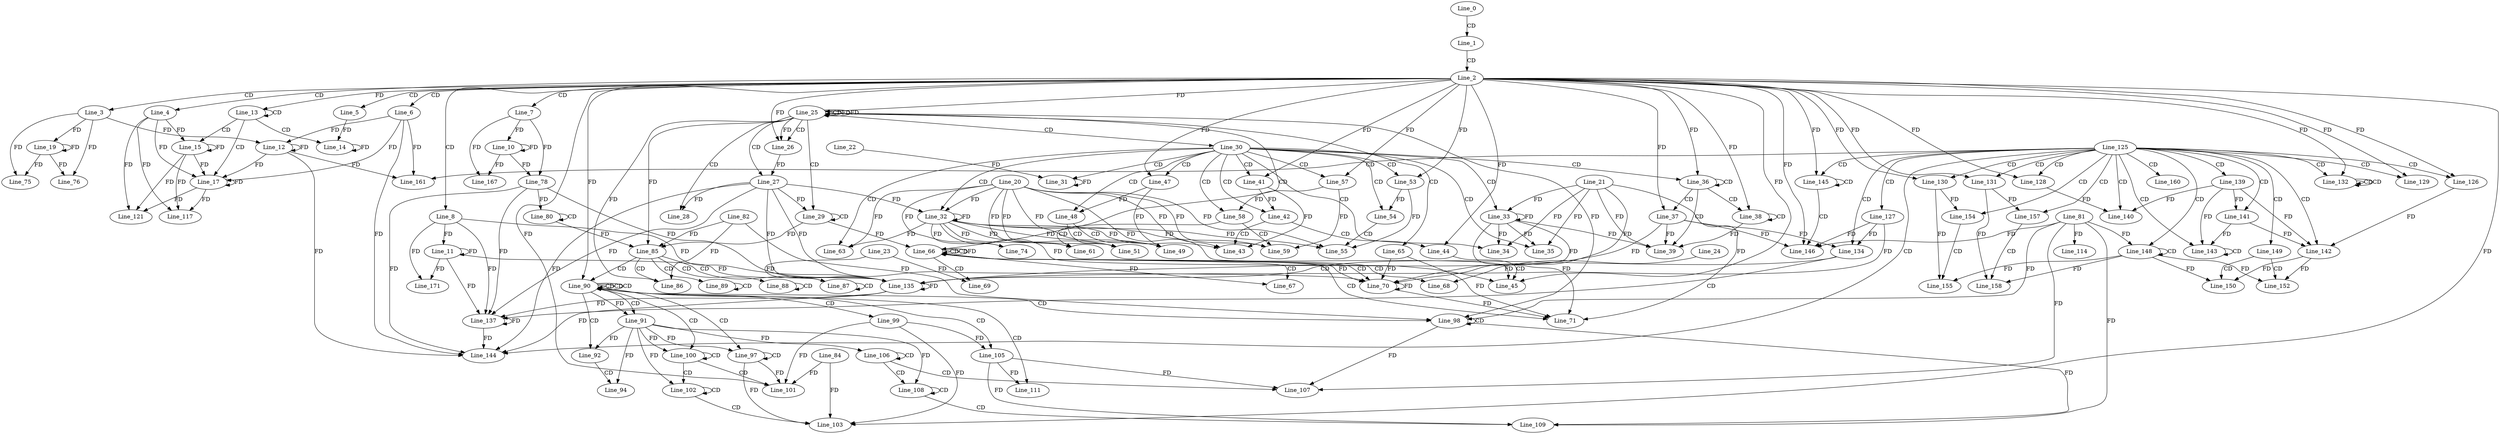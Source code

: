 digraph G {
  Line_0;
  Line_1;
  Line_2;
  Line_3;
  Line_4;
  Line_5;
  Line_6;
  Line_7;
  Line_8;
  Line_10;
  Line_10;
  Line_11;
  Line_11;
  Line_12;
  Line_13;
  Line_13;
  Line_13;
  Line_14;
  Line_15;
  Line_17;
  Line_19;
  Line_25;
  Line_25;
  Line_25;
  Line_25;
  Line_26;
  Line_26;
  Line_27;
  Line_27;
  Line_28;
  Line_29;
  Line_29;
  Line_30;
  Line_31;
  Line_22;
  Line_32;
  Line_20;
  Line_32;
  Line_33;
  Line_21;
  Line_34;
  Line_35;
  Line_36;
  Line_36;
  Line_36;
  Line_37;
  Line_37;
  Line_38;
  Line_38;
  Line_39;
  Line_41;
  Line_41;
  Line_42;
  Line_43;
  Line_44;
  Line_45;
  Line_47;
  Line_47;
  Line_48;
  Line_49;
  Line_51;
  Line_53;
  Line_53;
  Line_54;
  Line_55;
  Line_57;
  Line_57;
  Line_58;
  Line_59;
  Line_61;
  Line_63;
  Line_65;
  Line_66;
  Line_66;
  Line_67;
  Line_68;
  Line_24;
  Line_69;
  Line_23;
  Line_70;
  Line_70;
  Line_71;
  Line_74;
  Line_75;
  Line_76;
  Line_78;
  Line_80;
  Line_80;
  Line_78;
  Line_85;
  Line_82;
  Line_86;
  Line_87;
  Line_87;
  Line_87;
  Line_88;
  Line_88;
  Line_89;
  Line_89;
  Line_90;
  Line_90;
  Line_90;
  Line_90;
  Line_91;
  Line_91;
  Line_92;
  Line_92;
  Line_94;
  Line_94;
  Line_97;
  Line_97;
  Line_97;
  Line_98;
  Line_98;
  Line_81;
  Line_99;
  Line_100;
  Line_100;
  Line_100;
  Line_101;
  Line_84;
  Line_101;
  Line_102;
  Line_102;
  Line_102;
  Line_103;
  Line_103;
  Line_105;
  Line_105;
  Line_106;
  Line_106;
  Line_106;
  Line_107;
  Line_107;
  Line_108;
  Line_108;
  Line_108;
  Line_109;
  Line_109;
  Line_111;
  Line_114;
  Line_117;
  Line_121;
  Line_125;
  Line_126;
  Line_126;
  Line_127;
  Line_127;
  Line_128;
  Line_128;
  Line_129;
  Line_129;
  Line_130;
  Line_130;
  Line_131;
  Line_131;
  Line_132;
  Line_132;
  Line_132;
  Line_132;
  Line_134;
  Line_135;
  Line_135;
  Line_135;
  Line_137;
  Line_137;
  Line_139;
  Line_140;
  Line_140;
  Line_141;
  Line_141;
  Line_142;
  Line_142;
  Line_142;
  Line_143;
  Line_143;
  Line_144;
  Line_145;
  Line_145;
  Line_145;
  Line_146;
  Line_146;
  Line_148;
  Line_148;
  Line_149;
  Line_150;
  Line_152;
  Line_154;
  Line_155;
  Line_157;
  Line_158;
  Line_160;
  Line_161;
  Line_167;
  Line_171;
  Line_0 -> Line_1 [ label="CD" ];
  Line_1 -> Line_2 [ label="CD" ];
  Line_2 -> Line_3 [ label="CD" ];
  Line_2 -> Line_4 [ label="CD" ];
  Line_2 -> Line_5 [ label="CD" ];
  Line_2 -> Line_6 [ label="CD" ];
  Line_2 -> Line_7 [ label="CD" ];
  Line_2 -> Line_8 [ label="CD" ];
  Line_7 -> Line_10 [ label="FD" ];
  Line_10 -> Line_10 [ label="FD" ];
  Line_8 -> Line_11 [ label="FD" ];
  Line_11 -> Line_11 [ label="FD" ];
  Line_6 -> Line_12 [ label="FD" ];
  Line_12 -> Line_12 [ label="FD" ];
  Line_3 -> Line_12 [ label="FD" ];
  Line_13 -> Line_13 [ label="CD" ];
  Line_2 -> Line_13 [ label="FD" ];
  Line_13 -> Line_14 [ label="CD" ];
  Line_5 -> Line_14 [ label="FD" ];
  Line_14 -> Line_14 [ label="FD" ];
  Line_13 -> Line_15 [ label="CD" ];
  Line_4 -> Line_15 [ label="FD" ];
  Line_15 -> Line_15 [ label="FD" ];
  Line_13 -> Line_17 [ label="CD" ];
  Line_4 -> Line_17 [ label="FD" ];
  Line_15 -> Line_17 [ label="FD" ];
  Line_17 -> Line_17 [ label="FD" ];
  Line_6 -> Line_17 [ label="FD" ];
  Line_12 -> Line_17 [ label="FD" ];
  Line_3 -> Line_19 [ label="FD" ];
  Line_19 -> Line_19 [ label="FD" ];
  Line_25 -> Line_25 [ label="CD" ];
  Line_2 -> Line_25 [ label="FD" ];
  Line_25 -> Line_25 [ label="FD" ];
  Line_25 -> Line_26 [ label="CD" ];
  Line_2 -> Line_26 [ label="FD" ];
  Line_25 -> Line_26 [ label="FD" ];
  Line_25 -> Line_27 [ label="CD" ];
  Line_26 -> Line_27 [ label="FD" ];
  Line_25 -> Line_28 [ label="CD" ];
  Line_27 -> Line_28 [ label="FD" ];
  Line_25 -> Line_29 [ label="CD" ];
  Line_29 -> Line_29 [ label="CD" ];
  Line_27 -> Line_29 [ label="FD" ];
  Line_25 -> Line_30 [ label="CD" ];
  Line_30 -> Line_31 [ label="CD" ];
  Line_31 -> Line_31 [ label="FD" ];
  Line_22 -> Line_31 [ label="FD" ];
  Line_30 -> Line_32 [ label="CD" ];
  Line_32 -> Line_32 [ label="FD" ];
  Line_20 -> Line_32 [ label="FD" ];
  Line_27 -> Line_32 [ label="FD" ];
  Line_30 -> Line_33 [ label="CD" ];
  Line_33 -> Line_33 [ label="FD" ];
  Line_21 -> Line_33 [ label="FD" ];
  Line_30 -> Line_34 [ label="CD" ];
  Line_33 -> Line_34 [ label="FD" ];
  Line_21 -> Line_34 [ label="FD" ];
  Line_30 -> Line_35 [ label="CD" ];
  Line_33 -> Line_35 [ label="FD" ];
  Line_21 -> Line_35 [ label="FD" ];
  Line_30 -> Line_36 [ label="CD" ];
  Line_36 -> Line_36 [ label="CD" ];
  Line_2 -> Line_36 [ label="FD" ];
  Line_36 -> Line_37 [ label="CD" ];
  Line_2 -> Line_37 [ label="FD" ];
  Line_36 -> Line_38 [ label="CD" ];
  Line_38 -> Line_38 [ label="CD" ];
  Line_2 -> Line_38 [ label="FD" ];
  Line_36 -> Line_39 [ label="CD" ];
  Line_33 -> Line_39 [ label="FD" ];
  Line_21 -> Line_39 [ label="FD" ];
  Line_37 -> Line_39 [ label="FD" ];
  Line_38 -> Line_39 [ label="FD" ];
  Line_30 -> Line_41 [ label="CD" ];
  Line_2 -> Line_41 [ label="FD" ];
  Line_30 -> Line_42 [ label="CD" ];
  Line_41 -> Line_42 [ label="FD" ];
  Line_42 -> Line_43 [ label="CD" ];
  Line_32 -> Line_43 [ label="FD" ];
  Line_20 -> Line_43 [ label="FD" ];
  Line_41 -> Line_43 [ label="FD" ];
  Line_42 -> Line_44 [ label="CD" ];
  Line_2 -> Line_44 [ label="FD" ];
  Line_44 -> Line_45 [ label="CD" ];
  Line_32 -> Line_45 [ label="FD" ];
  Line_20 -> Line_45 [ label="FD" ];
  Line_2 -> Line_45 [ label="FD" ];
  Line_30 -> Line_47 [ label="CD" ];
  Line_2 -> Line_47 [ label="FD" ];
  Line_30 -> Line_48 [ label="CD" ];
  Line_47 -> Line_48 [ label="FD" ];
  Line_48 -> Line_49 [ label="CD" ];
  Line_32 -> Line_49 [ label="FD" ];
  Line_20 -> Line_49 [ label="FD" ];
  Line_47 -> Line_49 [ label="FD" ];
  Line_48 -> Line_51 [ label="CD" ];
  Line_32 -> Line_51 [ label="FD" ];
  Line_20 -> Line_51 [ label="FD" ];
  Line_30 -> Line_53 [ label="CD" ];
  Line_2 -> Line_53 [ label="FD" ];
  Line_30 -> Line_54 [ label="CD" ];
  Line_53 -> Line_54 [ label="FD" ];
  Line_54 -> Line_55 [ label="CD" ];
  Line_32 -> Line_55 [ label="FD" ];
  Line_20 -> Line_55 [ label="FD" ];
  Line_53 -> Line_55 [ label="FD" ];
  Line_30 -> Line_57 [ label="CD" ];
  Line_2 -> Line_57 [ label="FD" ];
  Line_30 -> Line_58 [ label="CD" ];
  Line_57 -> Line_58 [ label="FD" ];
  Line_58 -> Line_59 [ label="CD" ];
  Line_32 -> Line_59 [ label="FD" ];
  Line_20 -> Line_59 [ label="FD" ];
  Line_57 -> Line_59 [ label="FD" ];
  Line_58 -> Line_61 [ label="CD" ];
  Line_32 -> Line_61 [ label="FD" ];
  Line_20 -> Line_61 [ label="FD" ];
  Line_30 -> Line_63 [ label="CD" ];
  Line_32 -> Line_63 [ label="FD" ];
  Line_20 -> Line_63 [ label="FD" ];
  Line_25 -> Line_65 [ label="CD" ];
  Line_25 -> Line_66 [ label="CD" ];
  Line_66 -> Line_66 [ label="CD" ];
  Line_29 -> Line_66 [ label="FD" ];
  Line_66 -> Line_66 [ label="CD" ];
  Line_66 -> Line_67 [ label="CD" ];
  Line_66 -> Line_67 [ label="FD" ];
  Line_66 -> Line_68 [ label="CD" ];
  Line_24 -> Line_68 [ label="FD" ];
  Line_66 -> Line_69 [ label="CD" ];
  Line_23 -> Line_69 [ label="FD" ];
  Line_66 -> Line_70 [ label="CD" ];
  Line_70 -> Line_70 [ label="FD" ];
  Line_65 -> Line_70 [ label="FD" ];
  Line_33 -> Line_70 [ label="FD" ];
  Line_21 -> Line_70 [ label="FD" ];
  Line_27 -> Line_70 [ label="FD" ];
  Line_66 -> Line_70 [ label="FD" ];
  Line_66 -> Line_71 [ label="CD" ];
  Line_33 -> Line_71 [ label="FD" ];
  Line_21 -> Line_71 [ label="FD" ];
  Line_70 -> Line_71 [ label="FD" ];
  Line_65 -> Line_71 [ label="FD" ];
  Line_32 -> Line_74 [ label="FD" ];
  Line_20 -> Line_74 [ label="FD" ];
  Line_3 -> Line_75 [ label="FD" ];
  Line_19 -> Line_75 [ label="FD" ];
  Line_3 -> Line_76 [ label="FD" ];
  Line_19 -> Line_76 [ label="FD" ];
  Line_7 -> Line_78 [ label="FD" ];
  Line_10 -> Line_78 [ label="FD" ];
  Line_80 -> Line_80 [ label="CD" ];
  Line_78 -> Line_80 [ label="FD" ];
  Line_25 -> Line_85 [ label="FD" ];
  Line_82 -> Line_85 [ label="FD" ];
  Line_29 -> Line_85 [ label="FD" ];
  Line_80 -> Line_85 [ label="FD" ];
  Line_85 -> Line_86 [ label="CD" ];
  Line_25 -> Line_86 [ label="FD" ];
  Line_82 -> Line_86 [ label="FD" ];
  Line_85 -> Line_87 [ label="CD" ];
  Line_87 -> Line_87 [ label="CD" ];
  Line_23 -> Line_87 [ label="FD" ];
  Line_85 -> Line_88 [ label="CD" ];
  Line_88 -> Line_88 [ label="CD" ];
  Line_85 -> Line_89 [ label="CD" ];
  Line_89 -> Line_89 [ label="CD" ];
  Line_85 -> Line_90 [ label="CD" ];
  Line_90 -> Line_90 [ label="CD" ];
  Line_90 -> Line_90 [ label="CD" ];
  Line_90 -> Line_90 [ label="CD" ];
  Line_2 -> Line_90 [ label="FD" ];
  Line_90 -> Line_91 [ label="CD" ];
  Line_90 -> Line_91 [ label="FD" ];
  Line_90 -> Line_92 [ label="CD" ];
  Line_91 -> Line_92 [ label="FD" ];
  Line_92 -> Line_94 [ label="CD" ];
  Line_91 -> Line_94 [ label="FD" ];
  Line_90 -> Line_97 [ label="CD" ];
  Line_97 -> Line_97 [ label="CD" ];
  Line_91 -> Line_97 [ label="FD" ];
  Line_90 -> Line_98 [ label="CD" ];
  Line_98 -> Line_98 [ label="CD" ];
  Line_81 -> Line_98 [ label="FD" ];
  Line_25 -> Line_98 [ label="FD" ];
  Line_82 -> Line_98 [ label="FD" ];
  Line_90 -> Line_99 [ label="CD" ];
  Line_90 -> Line_100 [ label="CD" ];
  Line_100 -> Line_100 [ label="CD" ];
  Line_91 -> Line_100 [ label="FD" ];
  Line_100 -> Line_101 [ label="CD" ];
  Line_84 -> Line_101 [ label="FD" ];
  Line_2 -> Line_101 [ label="FD" ];
  Line_99 -> Line_101 [ label="FD" ];
  Line_97 -> Line_101 [ label="FD" ];
  Line_100 -> Line_102 [ label="CD" ];
  Line_102 -> Line_102 [ label="CD" ];
  Line_91 -> Line_102 [ label="FD" ];
  Line_102 -> Line_103 [ label="CD" ];
  Line_84 -> Line_103 [ label="FD" ];
  Line_2 -> Line_103 [ label="FD" ];
  Line_99 -> Line_103 [ label="FD" ];
  Line_97 -> Line_103 [ label="FD" ];
  Line_90 -> Line_105 [ label="CD" ];
  Line_99 -> Line_105 [ label="FD" ];
  Line_106 -> Line_106 [ label="CD" ];
  Line_91 -> Line_106 [ label="FD" ];
  Line_106 -> Line_107 [ label="CD" ];
  Line_98 -> Line_107 [ label="FD" ];
  Line_81 -> Line_107 [ label="FD" ];
  Line_105 -> Line_107 [ label="FD" ];
  Line_106 -> Line_108 [ label="CD" ];
  Line_108 -> Line_108 [ label="CD" ];
  Line_91 -> Line_108 [ label="FD" ];
  Line_108 -> Line_109 [ label="CD" ];
  Line_98 -> Line_109 [ label="FD" ];
  Line_81 -> Line_109 [ label="FD" ];
  Line_105 -> Line_109 [ label="FD" ];
  Line_90 -> Line_111 [ label="CD" ];
  Line_105 -> Line_111 [ label="FD" ];
  Line_81 -> Line_114 [ label="FD" ];
  Line_4 -> Line_117 [ label="FD" ];
  Line_15 -> Line_117 [ label="FD" ];
  Line_17 -> Line_117 [ label="FD" ];
  Line_4 -> Line_121 [ label="FD" ];
  Line_15 -> Line_121 [ label="FD" ];
  Line_17 -> Line_121 [ label="FD" ];
  Line_125 -> Line_126 [ label="CD" ];
  Line_2 -> Line_126 [ label="FD" ];
  Line_125 -> Line_127 [ label="CD" ];
  Line_125 -> Line_128 [ label="CD" ];
  Line_2 -> Line_128 [ label="FD" ];
  Line_125 -> Line_129 [ label="CD" ];
  Line_2 -> Line_129 [ label="FD" ];
  Line_125 -> Line_130 [ label="CD" ];
  Line_2 -> Line_130 [ label="FD" ];
  Line_125 -> Line_131 [ label="CD" ];
  Line_2 -> Line_131 [ label="FD" ];
  Line_125 -> Line_132 [ label="CD" ];
  Line_132 -> Line_132 [ label="CD" ];
  Line_132 -> Line_132 [ label="CD" ];
  Line_2 -> Line_132 [ label="FD" ];
  Line_125 -> Line_134 [ label="CD" ];
  Line_37 -> Line_134 [ label="FD" ];
  Line_127 -> Line_134 [ label="FD" ];
  Line_134 -> Line_135 [ label="CD" ];
  Line_27 -> Line_135 [ label="FD" ];
  Line_78 -> Line_135 [ label="FD" ];
  Line_135 -> Line_135 [ label="FD" ];
  Line_8 -> Line_135 [ label="FD" ];
  Line_11 -> Line_135 [ label="FD" ];
  Line_37 -> Line_135 [ label="FD" ];
  Line_127 -> Line_135 [ label="FD" ];
  Line_134 -> Line_137 [ label="CD" ];
  Line_27 -> Line_137 [ label="FD" ];
  Line_78 -> Line_137 [ label="FD" ];
  Line_135 -> Line_137 [ label="FD" ];
  Line_137 -> Line_137 [ label="FD" ];
  Line_8 -> Line_137 [ label="FD" ];
  Line_11 -> Line_137 [ label="FD" ];
  Line_125 -> Line_139 [ label="CD" ];
  Line_125 -> Line_140 [ label="CD" ];
  Line_139 -> Line_140 [ label="FD" ];
  Line_128 -> Line_140 [ label="FD" ];
  Line_125 -> Line_141 [ label="CD" ];
  Line_139 -> Line_141 [ label="FD" ];
  Line_125 -> Line_142 [ label="CD" ];
  Line_139 -> Line_142 [ label="FD" ];
  Line_141 -> Line_142 [ label="FD" ];
  Line_126 -> Line_142 [ label="FD" ];
  Line_125 -> Line_143 [ label="CD" ];
  Line_143 -> Line_143 [ label="CD" ];
  Line_139 -> Line_143 [ label="FD" ];
  Line_141 -> Line_143 [ label="FD" ];
  Line_125 -> Line_144 [ label="CD" ];
  Line_27 -> Line_144 [ label="FD" ];
  Line_78 -> Line_144 [ label="FD" ];
  Line_135 -> Line_144 [ label="FD" ];
  Line_137 -> Line_144 [ label="FD" ];
  Line_6 -> Line_144 [ label="FD" ];
  Line_12 -> Line_144 [ label="FD" ];
  Line_125 -> Line_145 [ label="CD" ];
  Line_145 -> Line_145 [ label="CD" ];
  Line_2 -> Line_145 [ label="FD" ];
  Line_145 -> Line_146 [ label="CD" ];
  Line_81 -> Line_146 [ label="FD" ];
  Line_37 -> Line_146 [ label="FD" ];
  Line_127 -> Line_146 [ label="FD" ];
  Line_2 -> Line_146 [ label="FD" ];
  Line_125 -> Line_148 [ label="CD" ];
  Line_148 -> Line_148 [ label="CD" ];
  Line_81 -> Line_148 [ label="FD" ];
  Line_125 -> Line_149 [ label="CD" ];
  Line_149 -> Line_150 [ label="CD" ];
  Line_148 -> Line_150 [ label="FD" ];
  Line_142 -> Line_150 [ label="FD" ];
  Line_149 -> Line_152 [ label="CD" ];
  Line_148 -> Line_152 [ label="FD" ];
  Line_142 -> Line_152 [ label="FD" ];
  Line_125 -> Line_154 [ label="CD" ];
  Line_130 -> Line_154 [ label="FD" ];
  Line_154 -> Line_155 [ label="CD" ];
  Line_148 -> Line_155 [ label="FD" ];
  Line_130 -> Line_155 [ label="FD" ];
  Line_125 -> Line_157 [ label="CD" ];
  Line_131 -> Line_157 [ label="FD" ];
  Line_157 -> Line_158 [ label="CD" ];
  Line_148 -> Line_158 [ label="FD" ];
  Line_131 -> Line_158 [ label="FD" ];
  Line_125 -> Line_160 [ label="CD" ];
  Line_125 -> Line_161 [ label="CD" ];
  Line_6 -> Line_161 [ label="FD" ];
  Line_12 -> Line_161 [ label="FD" ];
  Line_7 -> Line_167 [ label="FD" ];
  Line_10 -> Line_167 [ label="FD" ];
  Line_8 -> Line_171 [ label="FD" ];
  Line_11 -> Line_171 [ label="FD" ];
  Line_25 -> Line_25 [ label="FD" ];
  Line_66 -> Line_66 [ label="FD" ];
}
